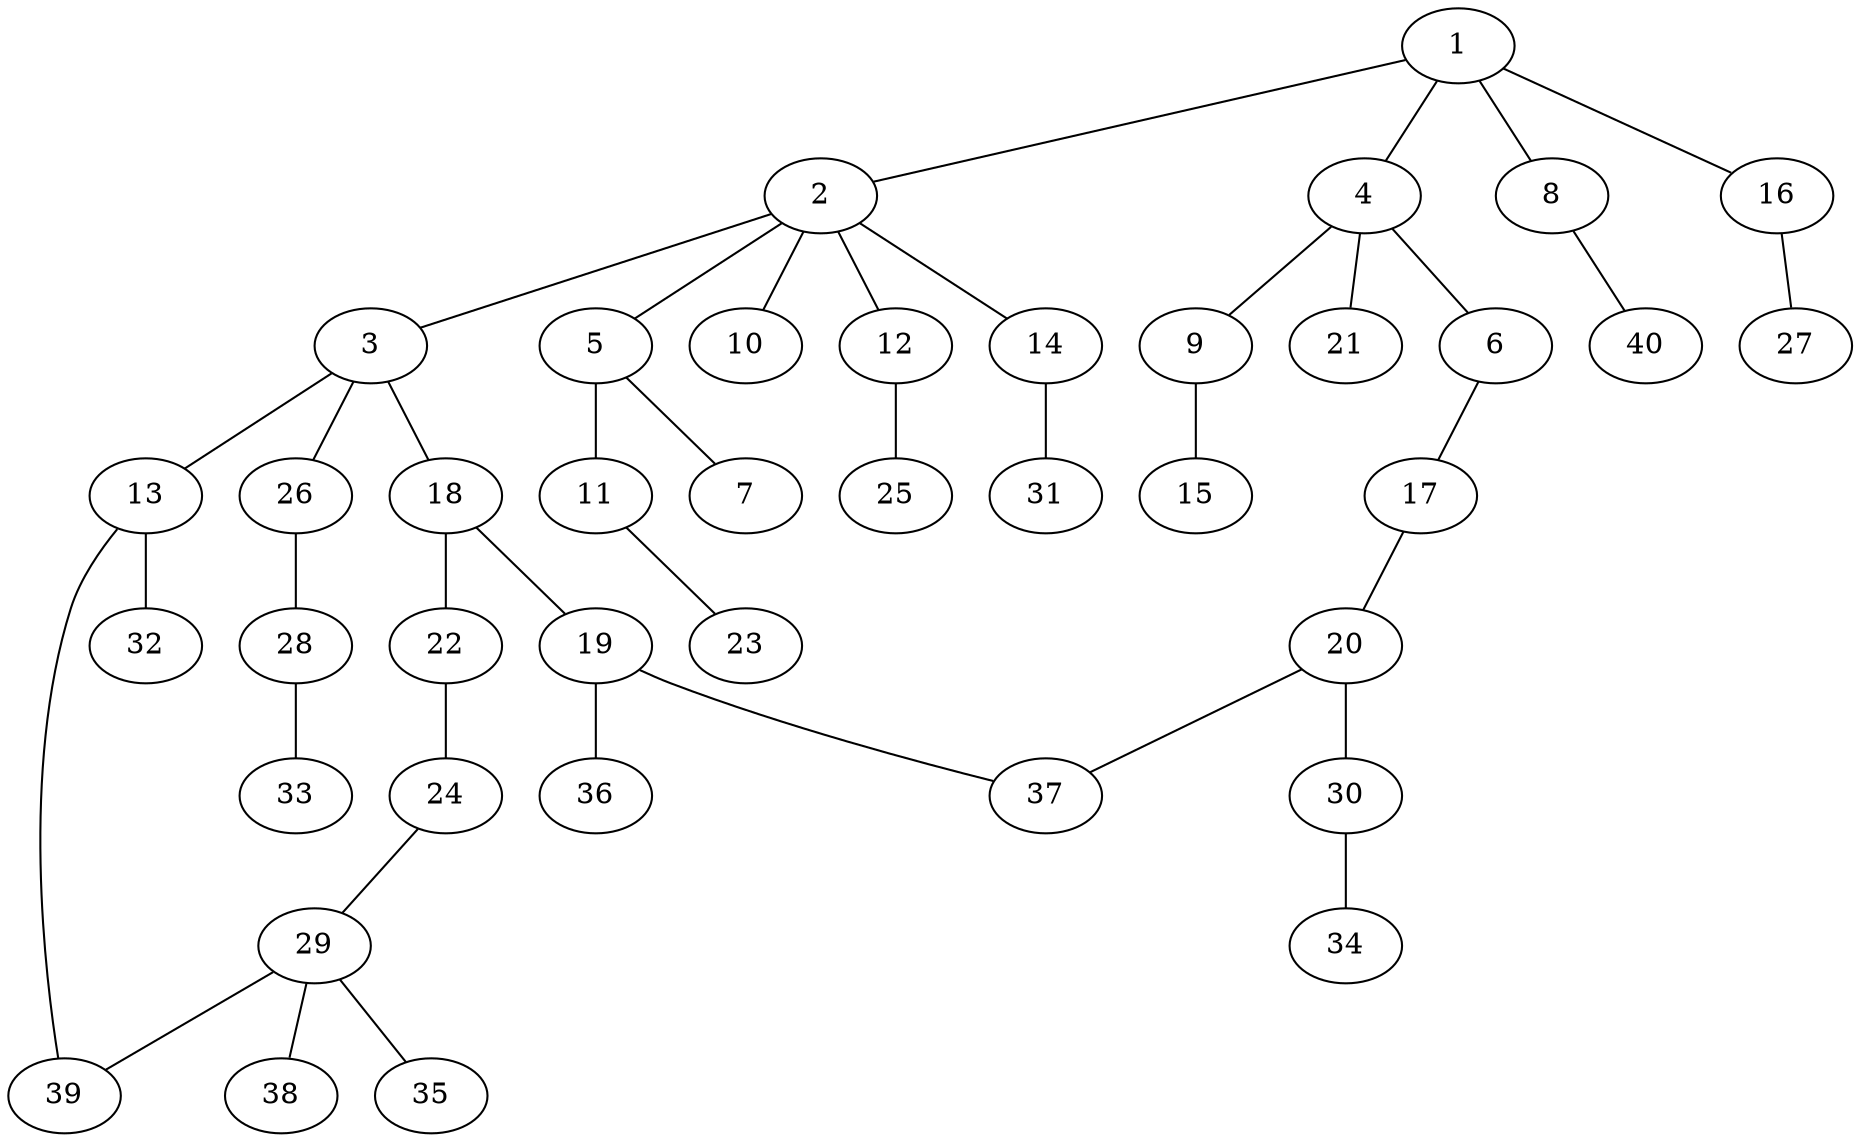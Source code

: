 graph graphname {1--2
1--4
1--8
1--16
2--3
2--5
2--10
2--12
2--14
3--13
3--18
3--26
4--6
4--9
4--21
5--7
5--11
6--17
8--40
9--15
11--23
12--25
13--32
13--39
14--31
16--27
17--20
18--19
18--22
19--36
19--37
20--30
20--37
22--24
24--29
26--28
28--33
29--35
29--38
29--39
30--34
}